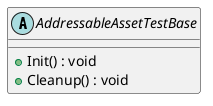 @startuml
abstract class AddressableAssetTestBase {
    + Init() : void
    + Cleanup() : void
}
@enduml
